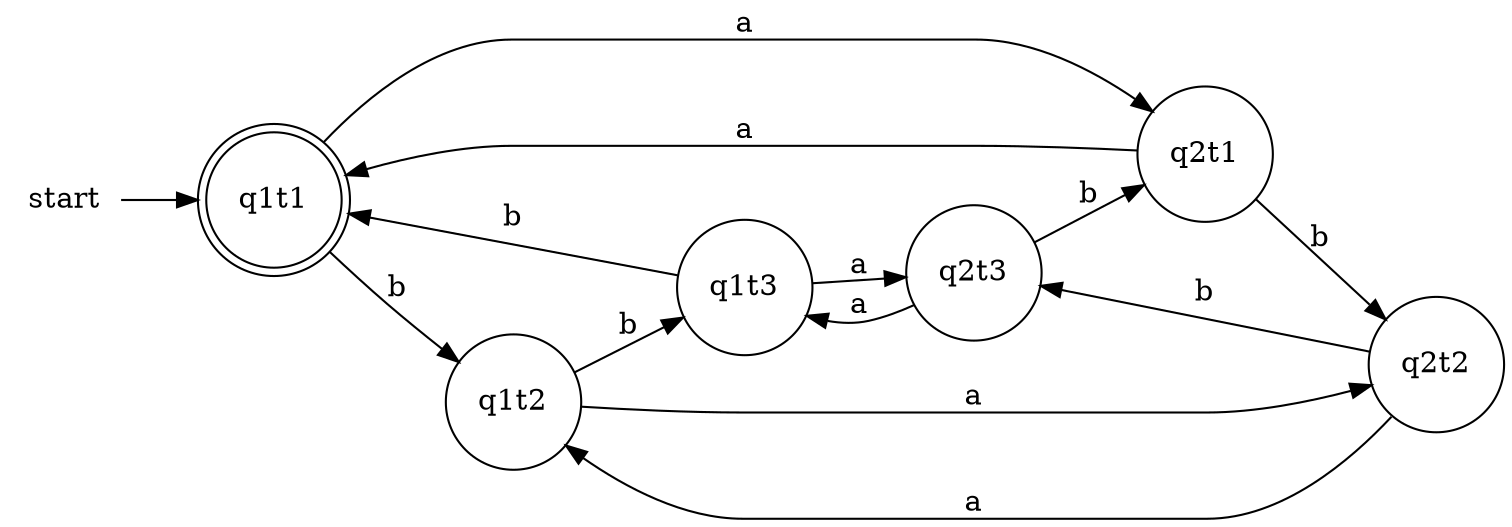 digraph G {
  rankdir = LR;
  node [shape = none]; start;
  node [shape = circle]; q1t2 q1t3 q2t1 q2t2 q2t3;
  node [shape = doublecircle]; q1t1;
  start -> q1t1;
  q1t1 -> q2t1 [label = "a"];
  q1t1 -> q1t2 [label = "b"];
  q1t2 -> q2t2 [label = "a"];
  q1t2 -> q1t3 [label = "b"];
  q1t3 -> q2t3 [label = "a"];
  q1t3 -> q1t1 [label = "b"];
  q2t1 -> q1t1 [label = "a"];
  q2t1 -> q2t2 [label = "b"];
  q2t2 -> q1t2 [label = "a"];
  q2t2 -> q2t3 [label = "b"];
  q2t3 -> q1t3 [label = "a"];
  q2t3 -> q2t1 [label = "b"];
}